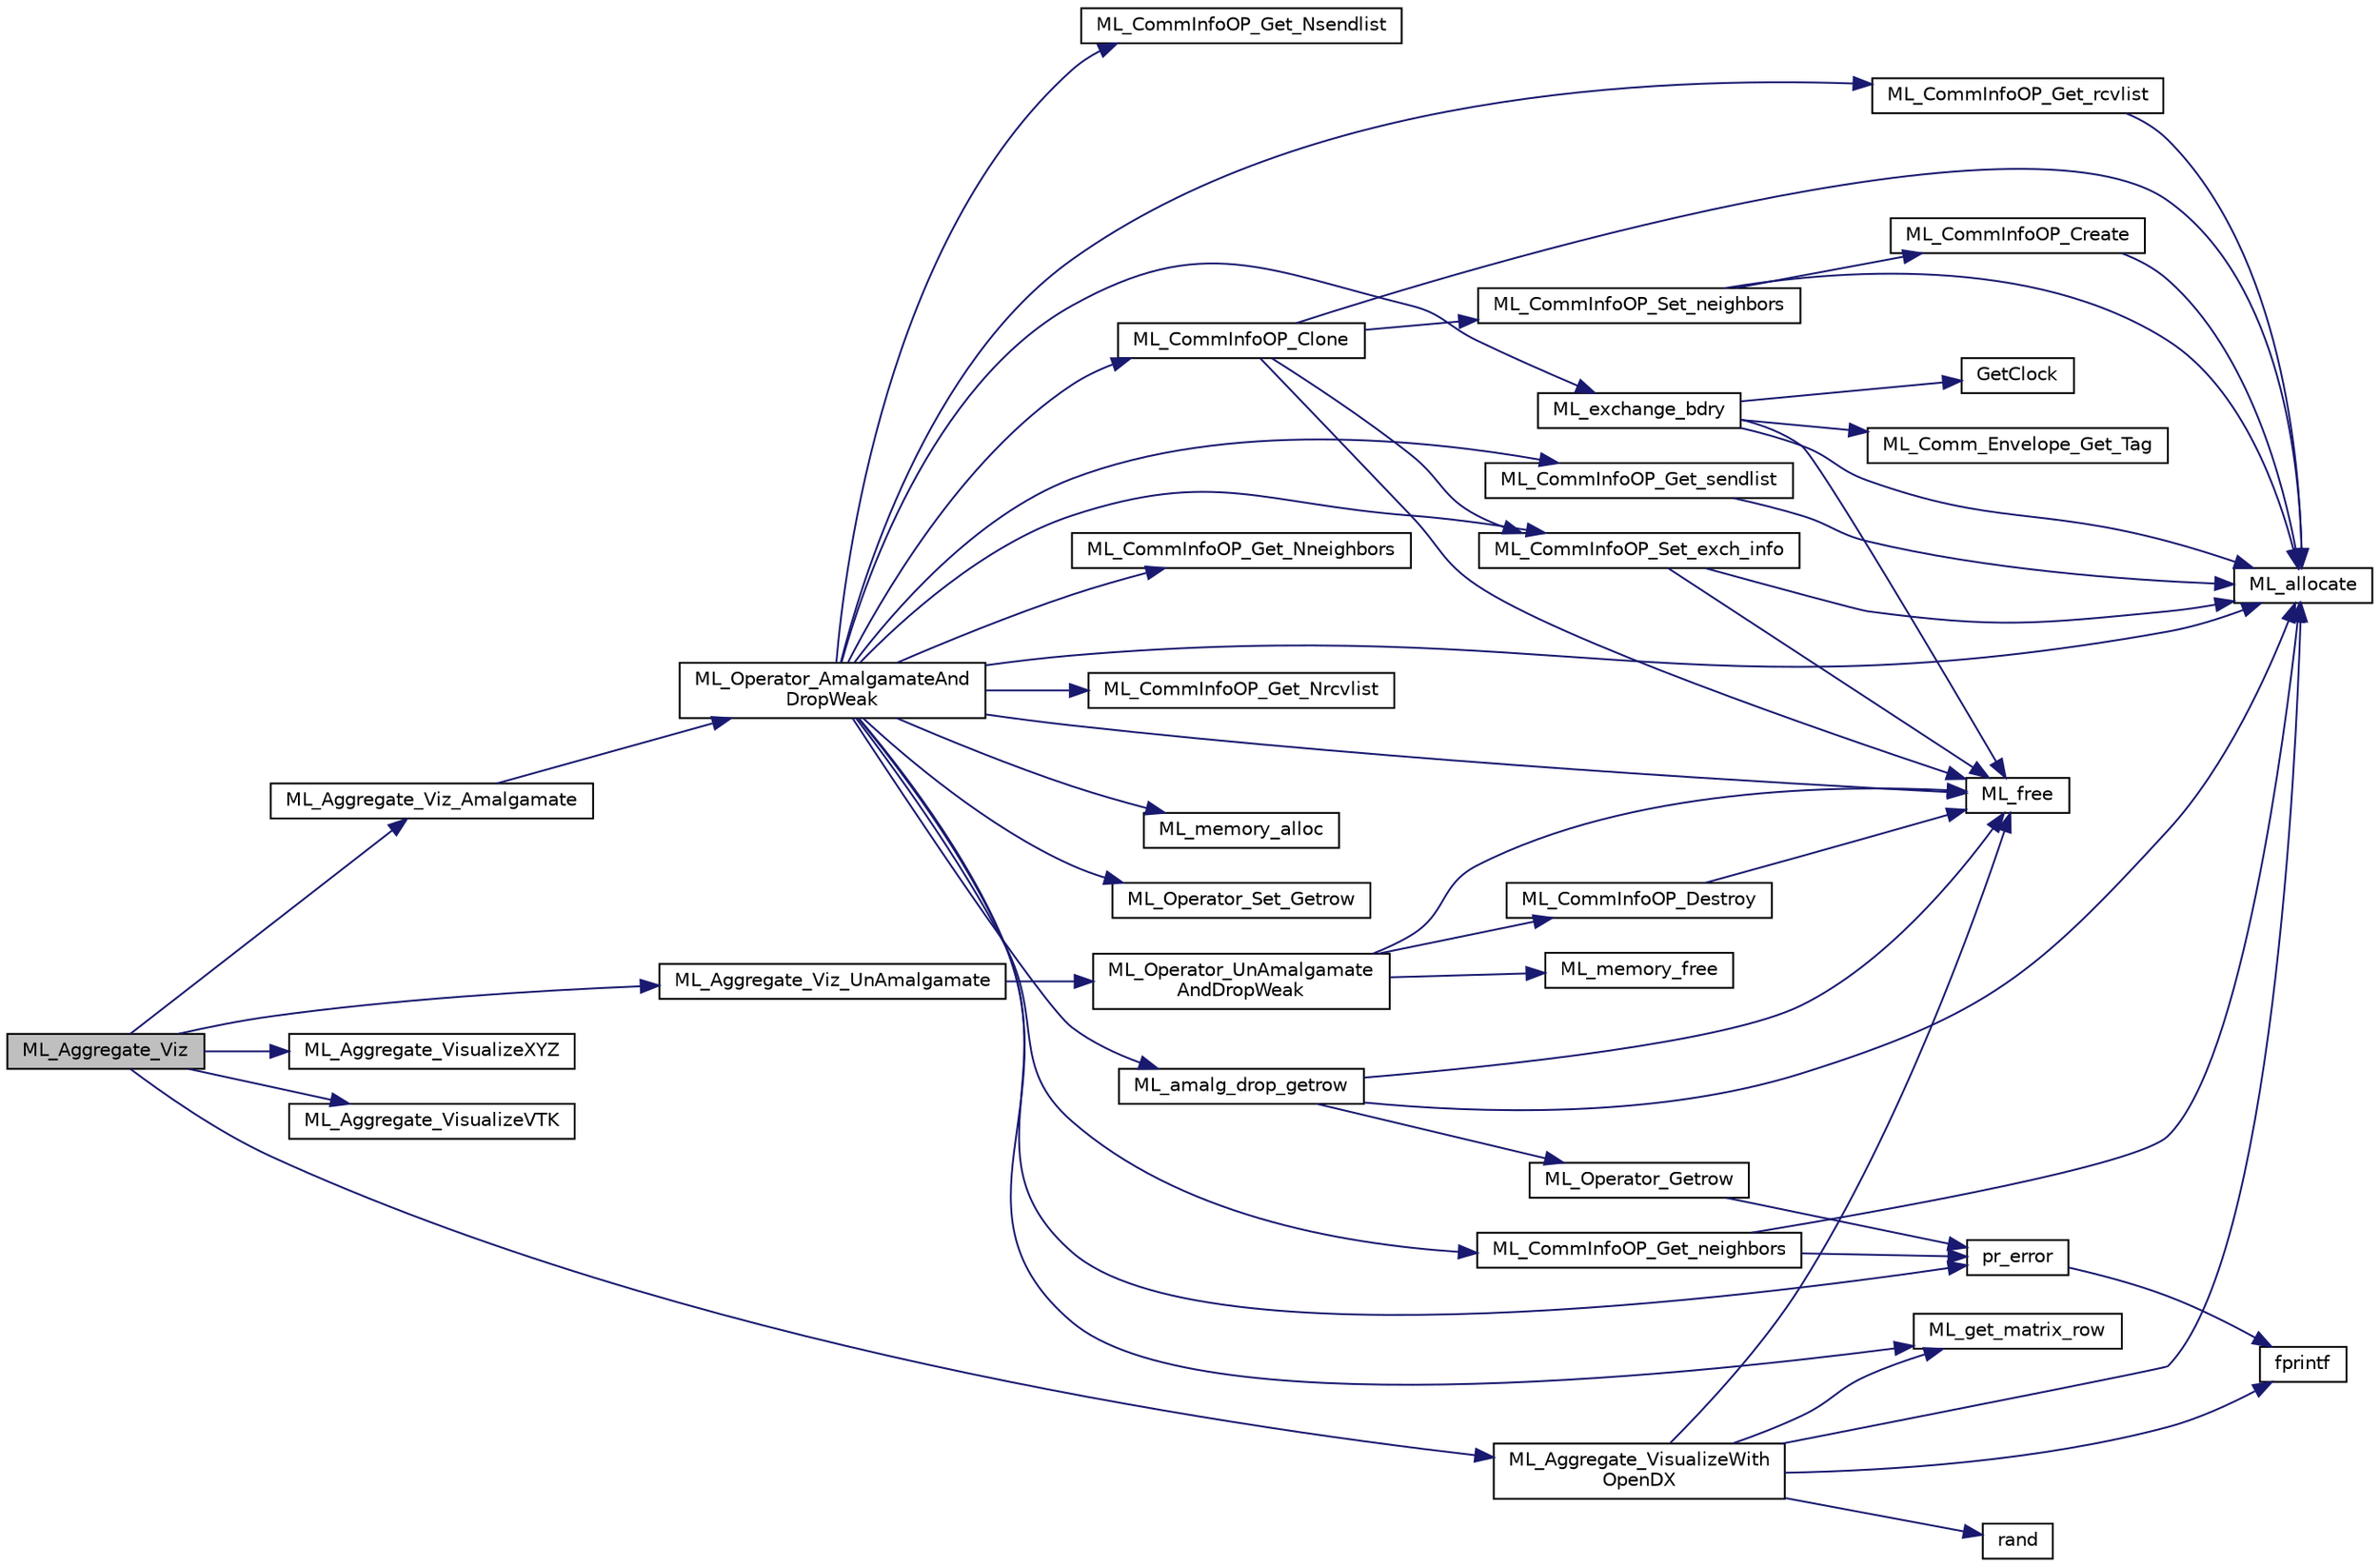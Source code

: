 digraph "ML_Aggregate_Viz"
{
  edge [fontname="Helvetica",fontsize="10",labelfontname="Helvetica",labelfontsize="10"];
  node [fontname="Helvetica",fontsize="10",shape=record];
  rankdir="LR";
  Node91 [label="ML_Aggregate_Viz",height=0.2,width=0.4,color="black", fillcolor="grey75", style="filled", fontcolor="black"];
  Node91 -> Node92 [color="midnightblue",fontsize="10",style="solid",fontname="Helvetica"];
  Node92 [label="ML_Aggregate_Viz_Amalgamate",height=0.2,width=0.4,color="black", fillcolor="white", style="filled",URL="$dc/d29/ml__agg__info_8c.html#aaebabe177098c5cc1663f6f63b395e00"];
  Node92 -> Node93 [color="midnightblue",fontsize="10",style="solid",fontname="Helvetica"];
  Node93 [label="ML_Operator_AmalgamateAnd\lDropWeak",height=0.2,width=0.4,color="black", fillcolor="white", style="filled",URL="$d8/dbe/ml__operator_8c.html#a8ec0833c480939b4ff9faa3539600609"];
  Node93 -> Node94 [color="midnightblue",fontsize="10",style="solid",fontname="Helvetica"];
  Node94 [label="ML_allocate",height=0.2,width=0.4,color="black", fillcolor="white", style="filled",URL="$db/d67/ml__memory_8h.html#a811b25127e31df6b13643586ea6ccdc6"];
  Node93 -> Node95 [color="midnightblue",fontsize="10",style="solid",fontname="Helvetica"];
  Node95 [label="pr_error",height=0.2,width=0.4,color="black", fillcolor="white", style="filled",URL="$d6/de2/ml__utils_8c.html#a84a03c2d5c462ed7c0de12bc3384d576"];
  Node95 -> Node96 [color="midnightblue",fontsize="10",style="solid",fontname="Helvetica"];
  Node96 [label="fprintf",height=0.2,width=0.4,color="black", fillcolor="white", style="filled",URL="$d2/d8c/examplehs038_8m.html#ae272956ea74f28b2f067d455fead331f"];
  Node93 -> Node97 [color="midnightblue",fontsize="10",style="solid",fontname="Helvetica"];
  Node97 [label="ML_exchange_bdry",height=0.2,width=0.4,color="black", fillcolor="white", style="filled",URL="$d1/da9/ml__comminfoop_8c.html#a54d54632421530b8d261e1d9388c51b8"];
  Node97 -> Node98 [color="midnightblue",fontsize="10",style="solid",fontname="Helvetica"];
  Node98 [label="GetClock",height=0.2,width=0.4,color="black", fillcolor="white", style="filled",URL="$d6/de2/ml__utils_8c.html#ab9104f4e136b1a0627c2b3e23d1a003c"];
  Node97 -> Node94 [color="midnightblue",fontsize="10",style="solid",fontname="Helvetica"];
  Node97 -> Node99 [color="midnightblue",fontsize="10",style="solid",fontname="Helvetica"];
  Node99 [label="ML_Comm_Envelope_Get_Tag",height=0.2,width=0.4,color="black", fillcolor="white", style="filled",URL="$d1/da9/ml__comminfoop_8c.html#a4d86925c1126ff715612eb2e7a0bc6de"];
  Node97 -> Node100 [color="midnightblue",fontsize="10",style="solid",fontname="Helvetica"];
  Node100 [label="ML_free",height=0.2,width=0.4,color="black", fillcolor="white", style="filled",URL="$db/d67/ml__memory_8h.html#a8977b8b65adf77545ebe88fcd1f6889a"];
  Node93 -> Node101 [color="midnightblue",fontsize="10",style="solid",fontname="Helvetica"];
  Node101 [label="ML_CommInfoOP_Get_Nneighbors",height=0.2,width=0.4,color="black", fillcolor="white", style="filled",URL="$d1/da9/ml__comminfoop_8c.html#a25cef348c6124167ce17f935bcf8f995"];
  Node93 -> Node102 [color="midnightblue",fontsize="10",style="solid",fontname="Helvetica"];
  Node102 [label="ML_CommInfoOP_Get_neighbors",height=0.2,width=0.4,color="black", fillcolor="white", style="filled",URL="$d1/da9/ml__comminfoop_8c.html#ab7e315e7a31febfebcfe56df61d4f92c"];
  Node102 -> Node94 [color="midnightblue",fontsize="10",style="solid",fontname="Helvetica"];
  Node102 -> Node95 [color="midnightblue",fontsize="10",style="solid",fontname="Helvetica"];
  Node93 -> Node103 [color="midnightblue",fontsize="10",style="solid",fontname="Helvetica"];
  Node103 [label="ML_CommInfoOP_Get_Nrcvlist",height=0.2,width=0.4,color="black", fillcolor="white", style="filled",URL="$d1/da9/ml__comminfoop_8c.html#a2ce8d1bb74c5d417d9289e8cf8cb2827"];
  Node93 -> Node104 [color="midnightblue",fontsize="10",style="solid",fontname="Helvetica"];
  Node104 [label="ML_CommInfoOP_Get_rcvlist",height=0.2,width=0.4,color="black", fillcolor="white", style="filled",URL="$d1/da9/ml__comminfoop_8c.html#a6f8ee7ba79d4edb0a165f275dba43950"];
  Node104 -> Node94 [color="midnightblue",fontsize="10",style="solid",fontname="Helvetica"];
  Node93 -> Node100 [color="midnightblue",fontsize="10",style="solid",fontname="Helvetica"];
  Node93 -> Node105 [color="midnightblue",fontsize="10",style="solid",fontname="Helvetica"];
  Node105 [label="ML_get_matrix_row",height=0.2,width=0.4,color="black", fillcolor="white", style="filled",URL="$db/d64/ml__rap_8h.html#a2adecc67a57fe78355d69c97e16b0ed9"];
  Node93 -> Node106 [color="midnightblue",fontsize="10",style="solid",fontname="Helvetica"];
  Node106 [label="ML_memory_alloc",height=0.2,width=0.4,color="black", fillcolor="white", style="filled",URL="$d8/d08/ml__memory_8c.html#ab656aed9d908a79217671761d4ba9a75"];
  Node93 -> Node107 [color="midnightblue",fontsize="10",style="solid",fontname="Helvetica"];
  Node107 [label="ML_Operator_Set_Getrow",height=0.2,width=0.4,color="black", fillcolor="white", style="filled",URL="$d8/dbe/ml__operator_8c.html#a49dca38f1d43d7ea7ffb96cbd258e4b8"];
  Node93 -> Node108 [color="midnightblue",fontsize="10",style="solid",fontname="Helvetica"];
  Node108 [label="ML_amalg_drop_getrow",height=0.2,width=0.4,color="black", fillcolor="white", style="filled",URL="$d8/dbe/ml__operator_8c.html#ae86990e0f10fa24af8128ebefd7099ba"];
  Node108 -> Node94 [color="midnightblue",fontsize="10",style="solid",fontname="Helvetica"];
  Node108 -> Node100 [color="midnightblue",fontsize="10",style="solid",fontname="Helvetica"];
  Node108 -> Node109 [color="midnightblue",fontsize="10",style="solid",fontname="Helvetica"];
  Node109 [label="ML_Operator_Getrow",height=0.2,width=0.4,color="black", fillcolor="white", style="filled",URL="$d8/dbe/ml__operator_8c.html#a9031c5ef369cea12e948feac0eb0343a"];
  Node109 -> Node95 [color="midnightblue",fontsize="10",style="solid",fontname="Helvetica"];
  Node93 -> Node110 [color="midnightblue",fontsize="10",style="solid",fontname="Helvetica"];
  Node110 [label="ML_CommInfoOP_Clone",height=0.2,width=0.4,color="black", fillcolor="white", style="filled",URL="$d1/da9/ml__comminfoop_8c.html#aabeb13d15d5e9952cf434d54eb38ef20"];
  Node110 -> Node94 [color="midnightblue",fontsize="10",style="solid",fontname="Helvetica"];
  Node110 -> Node111 [color="midnightblue",fontsize="10",style="solid",fontname="Helvetica"];
  Node111 [label="ML_CommInfoOP_Set_neighbors",height=0.2,width=0.4,color="black", fillcolor="white", style="filled",URL="$d1/da9/ml__comminfoop_8c.html#a90a2d898b28ee1754a68fab0f0d58503"];
  Node111 -> Node112 [color="midnightblue",fontsize="10",style="solid",fontname="Helvetica"];
  Node112 [label="ML_CommInfoOP_Create",height=0.2,width=0.4,color="black", fillcolor="white", style="filled",URL="$d1/da9/ml__comminfoop_8c.html#a2356cfac70c23c3898fd629386ce3851"];
  Node112 -> Node94 [color="midnightblue",fontsize="10",style="solid",fontname="Helvetica"];
  Node111 -> Node94 [color="midnightblue",fontsize="10",style="solid",fontname="Helvetica"];
  Node110 -> Node100 [color="midnightblue",fontsize="10",style="solid",fontname="Helvetica"];
  Node110 -> Node113 [color="midnightblue",fontsize="10",style="solid",fontname="Helvetica"];
  Node113 [label="ML_CommInfoOP_Set_exch_info",height=0.2,width=0.4,color="black", fillcolor="white", style="filled",URL="$d1/da9/ml__comminfoop_8c.html#af1c53a07be65fd4c52e4f678bcae1fd3"];
  Node113 -> Node94 [color="midnightblue",fontsize="10",style="solid",fontname="Helvetica"];
  Node113 -> Node100 [color="midnightblue",fontsize="10",style="solid",fontname="Helvetica"];
  Node93 -> Node114 [color="midnightblue",fontsize="10",style="solid",fontname="Helvetica"];
  Node114 [label="ML_CommInfoOP_Get_Nsendlist",height=0.2,width=0.4,color="black", fillcolor="white", style="filled",URL="$d1/da9/ml__comminfoop_8c.html#a890f0287db2558dd69b214b70d5c804f"];
  Node93 -> Node115 [color="midnightblue",fontsize="10",style="solid",fontname="Helvetica"];
  Node115 [label="ML_CommInfoOP_Get_sendlist",height=0.2,width=0.4,color="black", fillcolor="white", style="filled",URL="$d1/da9/ml__comminfoop_8c.html#a67a78761b73abd34be6371c791363a23"];
  Node115 -> Node94 [color="midnightblue",fontsize="10",style="solid",fontname="Helvetica"];
  Node93 -> Node113 [color="midnightblue",fontsize="10",style="solid",fontname="Helvetica"];
  Node91 -> Node116 [color="midnightblue",fontsize="10",style="solid",fontname="Helvetica"];
  Node116 [label="ML_Aggregate_VisualizeWith\lOpenDX",height=0.2,width=0.4,color="black", fillcolor="white", style="filled",URL="$db/d76/ml__viz__opendx_8c.html#a8a7e825b159f83f39deb15dcd604a46c",tooltip="write graph decomposition of the current level in a graphical format readable by OpenDX ..."];
  Node116 -> Node94 [color="midnightblue",fontsize="10",style="solid",fontname="Helvetica"];
  Node116 -> Node96 [color="midnightblue",fontsize="10",style="solid",fontname="Helvetica"];
  Node116 -> Node105 [color="midnightblue",fontsize="10",style="solid",fontname="Helvetica"];
  Node116 -> Node117 [color="midnightblue",fontsize="10",style="solid",fontname="Helvetica"];
  Node117 [label="rand",height=0.2,width=0.4,color="black", fillcolor="white", style="filled",URL="$de/d3e/examplelasso_8m.html#a8c017ea44a7e8f824bf2149b1b209334"];
  Node116 -> Node100 [color="midnightblue",fontsize="10",style="solid",fontname="Helvetica"];
  Node91 -> Node118 [color="midnightblue",fontsize="10",style="solid",fontname="Helvetica"];
  Node118 [label="ML_Aggregate_VisualizeXYZ",height=0.2,width=0.4,color="black", fillcolor="white", style="filled",URL="$da/d41/ml__viz__opendx_8h.html#ac8d4210f4927faf127d29063eff02e95",tooltip="write graph decomposition of the current level in a graphical format readable by XD3D ..."];
  Node91 -> Node119 [color="midnightblue",fontsize="10",style="solid",fontname="Helvetica"];
  Node119 [label="ML_Aggregate_VisualizeVTK",height=0.2,width=0.4,color="black", fillcolor="white", style="filled",URL="$d5/dd1/ml__viz__vtk_8c.html#ae171b581f0f7a93281d8e775d47733d5",tooltip="write graph decomposition of the current level in an ASCII format readable by Paraview ..."];
  Node91 -> Node120 [color="midnightblue",fontsize="10",style="solid",fontname="Helvetica"];
  Node120 [label="ML_Aggregate_Viz_UnAmalgamate",height=0.2,width=0.4,color="black", fillcolor="white", style="filled",URL="$dc/d29/ml__agg__info_8c.html#a09e2dd5f4889ed1246a72acb80d63362"];
  Node120 -> Node121 [color="midnightblue",fontsize="10",style="solid",fontname="Helvetica"];
  Node121 [label="ML_Operator_UnAmalgamate\lAndDropWeak",height=0.2,width=0.4,color="black", fillcolor="white", style="filled",URL="$d8/dbe/ml__operator_8c.html#a91889dfbcda02806117ddff083413650"];
  Node121 -> Node122 [color="midnightblue",fontsize="10",style="solid",fontname="Helvetica"];
  Node122 [label="ML_CommInfoOP_Destroy",height=0.2,width=0.4,color="black", fillcolor="white", style="filled",URL="$d1/da9/ml__comminfoop_8c.html#ae86e960a5385114d0444cbbc1ef957a1"];
  Node122 -> Node100 [color="midnightblue",fontsize="10",style="solid",fontname="Helvetica"];
  Node121 -> Node123 [color="midnightblue",fontsize="10",style="solid",fontname="Helvetica"];
  Node123 [label="ML_memory_free",height=0.2,width=0.4,color="black", fillcolor="white", style="filled",URL="$d8/d08/ml__memory_8c.html#ac0fa835db1ce7e092e6bdb285638f5de"];
  Node121 -> Node100 [color="midnightblue",fontsize="10",style="solid",fontname="Helvetica"];
}
